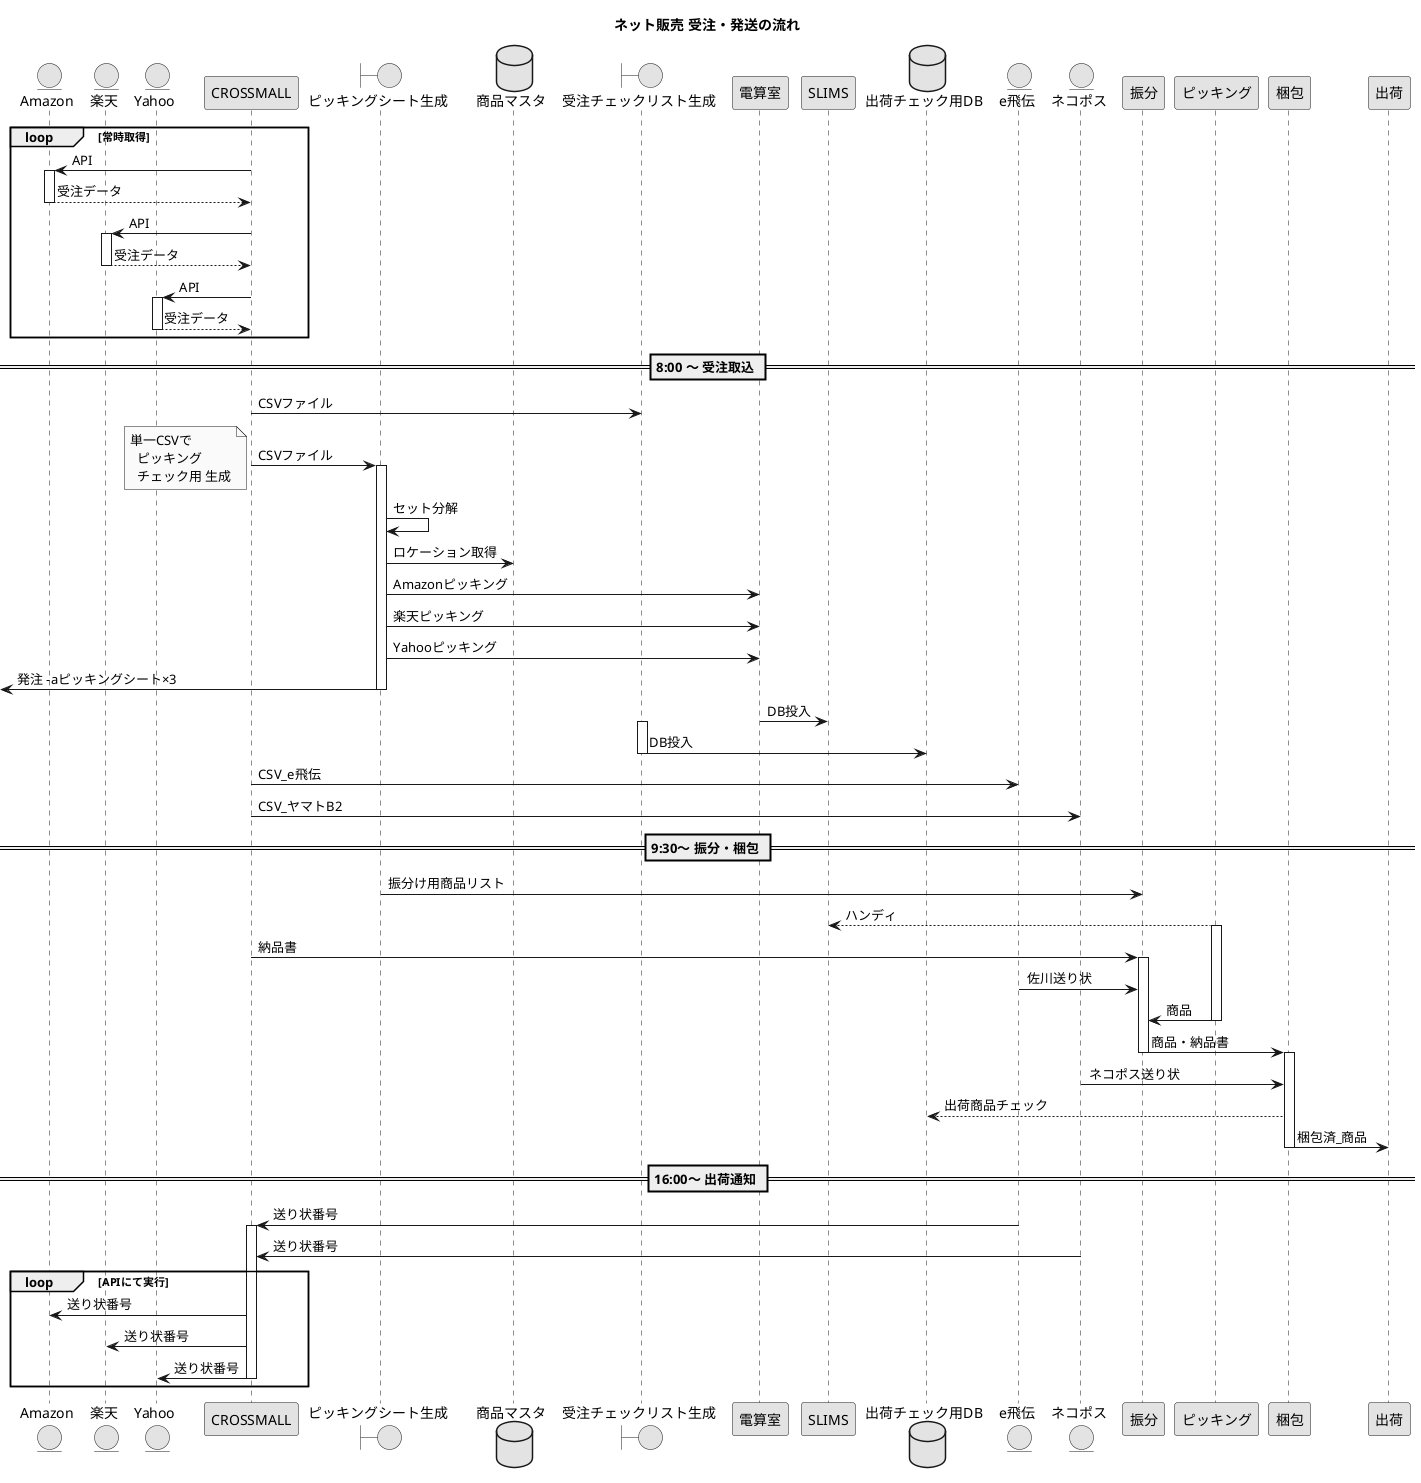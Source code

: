 @startuml recieving_orders_process

skinparam monochrome true

title ネット販売 受注・発送の流れ

entity Amazon
entity 楽天
entity Yahoo

Loop 常時取得

    Amazon <- CROSSMALL :API
    activate Amazon
    Amazon --> CROSSMALL :受注データ
    deactivate Amazon

    楽天 <- CROSSMALL : API
    activate 楽天
    楽天 --> CROSSMALL : 受注データ
    deactivate 楽天

    Yahoo <- CROSSMALL : API
    activate Yahoo
    Yahoo --> CROSSMALL : 受注データ
    deactivate Yahoo
end

deactivate CROSSMALL

== 8:00 ～ 受注取込 ==

Boundary ピッキングシート生成
database 商品マスタ

Boundary 受注チェックリスト生成
CROSSMALL -> 受注チェックリスト生成 : CSVファイル

CROSSMALL -> ピッキングシート生成 : CSVファイル

Note Left
単一CSVで
  ピッキング
  チェック用 生成
end note

activate ピッキングシート生成

    ピッキングシート生成 -> ピッキングシート生成 : セット分解

    ピッキングシート生成 -> 商品マスタ : ロケーション取得

    ピッキングシート生成 -> 電算室 : Amazonピッキング
    ピッキングシート生成 -> 電算室 : 楽天ピッキング
    ピッキングシート生成 -> 電算室 : Yahooピッキング

[<- ピッキングシート生成 : 発注 -aピッキングシート×3

deactivate ピッキングシート生成

電算室 -> SLIMS : DB投入
    
activate 受注チェックリスト生成
    
    database 出荷チェック用DB
    受注チェックリスト生成 -> 出荷チェック用DB :DB投入

deactivate 受注チェックリスト生成

entity e飛伝
entity ネコポス

CROSSMALL -> e飛伝 :CSV_e飛伝
CROSSMALL -> ネコポス :CSV_ヤマトB2

== 9:30～ 振分・梱包 ==

ピッキングシート生成 -> 振分 : 振分け用商品リスト

SLIMS <-- ピッキング : ハンディ

activate ピッキング

    CROSSMALL -> 振分 : 納品書

    activate 振分
    e飛伝 -> 振分 : 佐川送り状
    ピッキング -> 振分 : 商品

deactivate ピッキング

    振分 -> 梱包 : 商品・納品書

    deactivate 振分

activate 梱包

    ネコポス -> 梱包 : ネコポス送り状

    出荷チェック用DB <-- 梱包 : 出荷商品チェック

    梱包 -> 出荷 : 梱包済_商品
    
deactivate 梱包

== 16:00～ 出荷通知 ==

e飛伝 -> CROSSMALL : 送り状番号
activate CROSSMALL
ネコポス -> CROSSMALL : 送り状番号

Loop APIにて実行
    CROSSMALL -> Amazon : 送り状番号
    CROSSMALL -> 楽天 : 送り状番号
    CROSSMALL -> Yahoo : 送り状番号
    deactivate CROSSMALL
end

@enduml